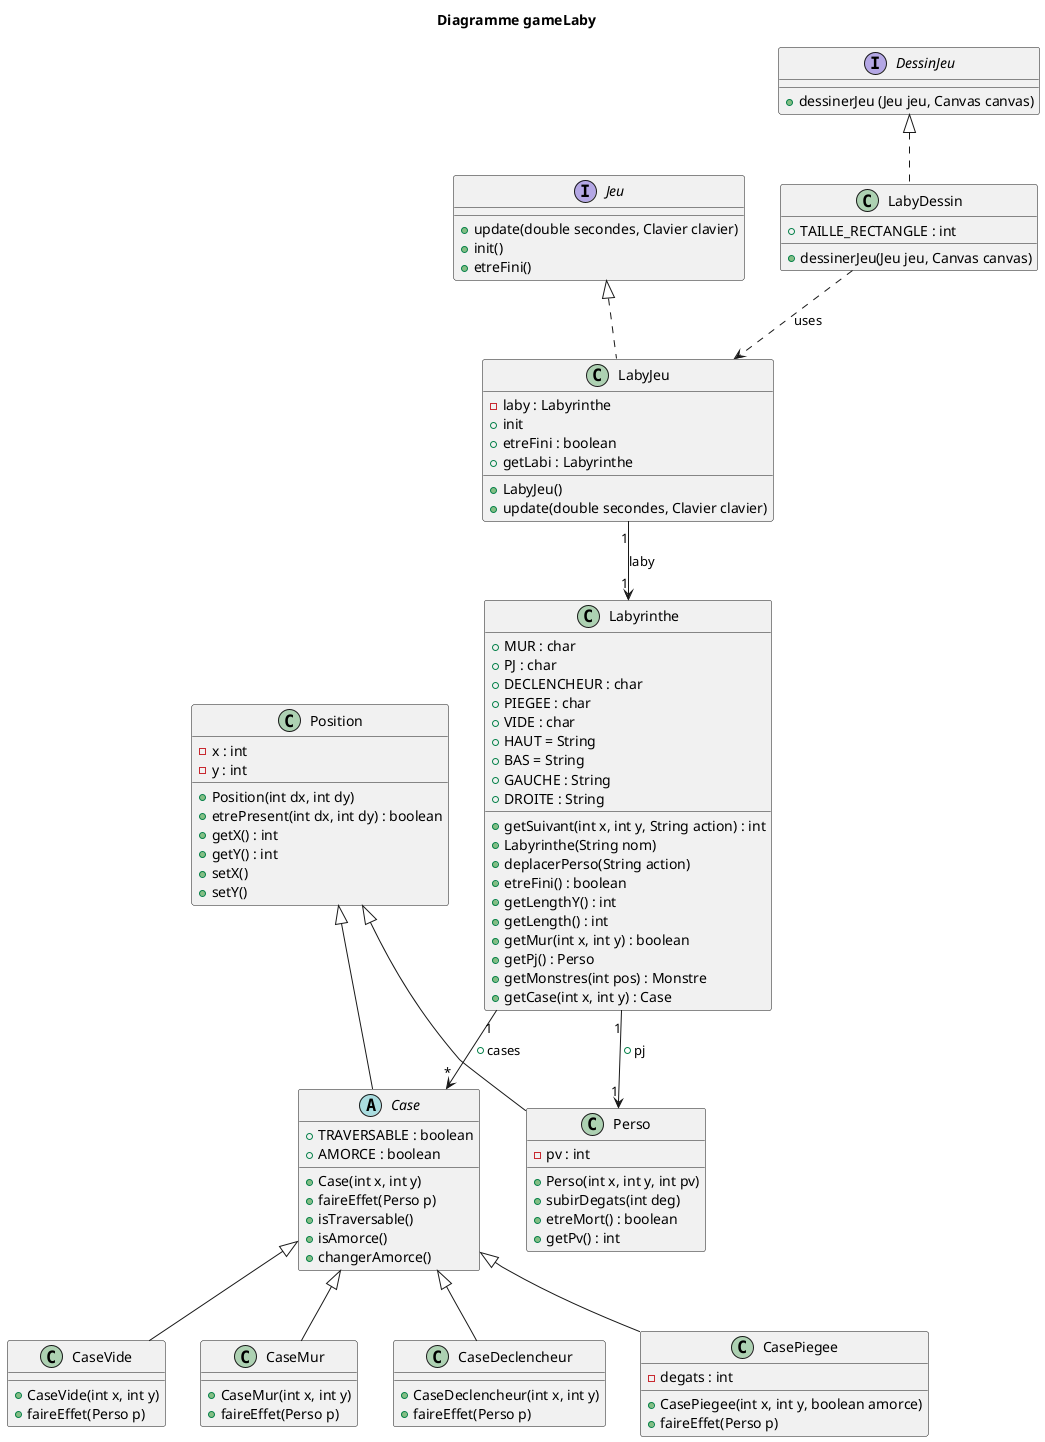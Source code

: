 @startuml
'https://plantuml.com/class-diagram

title Diagramme gameLaby

interface Jeu {
    +update(double secondes, Clavier clavier)
    +init()
    +etreFini()
    }

interface DessinJeu {
    +dessinerJeu (Jeu jeu, Canvas canvas)
    }



class LabyDessin{
    +TAILLE_RECTANGLE : int
    +dessinerJeu(Jeu jeu, Canvas canvas)
}

class LabyJeu{
    -laby : Labyrinthe
    +LabyJeu()
    +update(double secondes, Clavier clavier)
    +init
    +etreFini : boolean
    +getLabi : Labyrinthe
    }

class Position{
    -x : int
    -y : int
    +Position(int dx, int dy)
    +etrePresent(int dx, int dy) : boolean
    +getX() : int
    +getY() : int
    +setX()
    +setY()
    }

abstract Case {
    + TRAVERSABLE : boolean
    + AMORCE : boolean
    +Case(int x, int y)
    +faireEffet(Perso p)
    +isTraversable()
    +isAmorce()
    +changerAmorce()
    }


class Perso {
    -pv : int
    +Perso(int x, int y, int pv)
    +subirDegats(int deg)
    +etreMort() : boolean
    +getPv() : int
}

class Labyrinthe{
    +MUR : char
    +PJ : char
    +DECLENCHEUR : char
    +PIEGEE : char
    +VIDE : char
    +HAUT = String
    +BAS = String
    +GAUCHE : String
    +DROITE : String
    +getSuivant(int x, int y, String action) : int
    +Labyrinthe(String nom)
    +deplacerPerso(String action)
    +etreFini() : boolean
     +getLengthY() : int
     +getLength() : int
     +getMur(int x, int y) : boolean
     +getPj() : Perso
     +getMonstres(int pos) : Monstre
     +getCase(int x, int y) : Case


    }

class CaseVide {
    +CaseVide(int x, int y)
    +faireEffet(Perso p)
}

class CaseMur {
    +CaseMur(int x, int y)
    +faireEffet(Perso p)
}

class CaseDeclencheur {
    +CaseDeclencheur(int x, int y)
    +faireEffet(Perso p)


}

class CasePiegee {
    -degats : int
    +CasePiegee(int x, int y, boolean amorce)
    +faireEffet(Perso p)


}


DessinJeu <|.. LabyDessin
Jeu <|.. LabyJeu
Position <|-- Perso
Position <|-- Case
Labyrinthe "1" --> "1" Perso : +pj
Labyrinthe "1" --> "*" Case : +cases
LabyDessin ..> LabyJeu : uses
LabyJeu "1" --> "1" Labyrinthe : laby
Case <|-- CaseVide
Case <|-- CaseMur
Case <|-- CasePiegee
Case <|-- CaseDeclencheur


@enduml